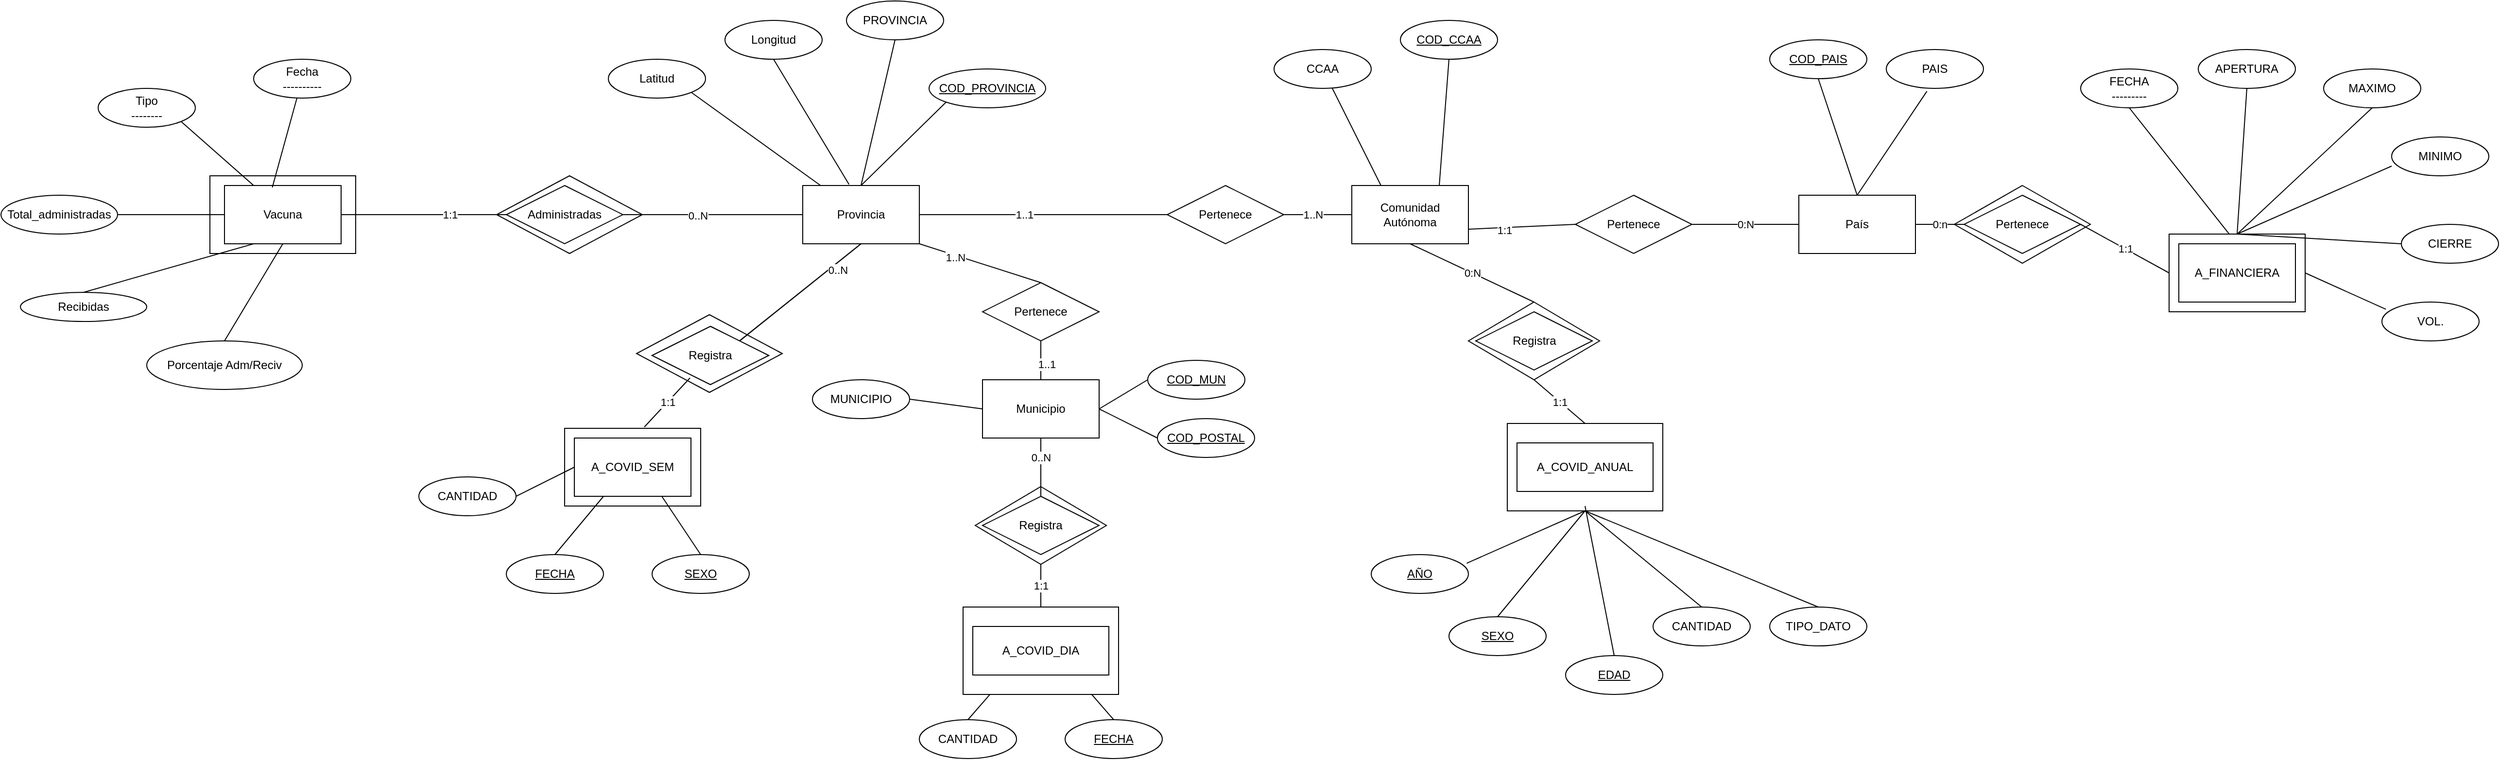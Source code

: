 <mxfile version="20.0.1" type="device"><diagram id="R2lEEEUBdFMjLlhIrx00" name="Page-1"><mxGraphModel dx="31087" dy="567" grid="1" gridSize="10" guides="1" tooltips="1" connect="1" arrows="1" fold="1" page="1" pageScale="1" pageWidth="30000" pageHeight="30000" math="0" shadow="0" extFonts="Permanent Marker^https://fonts.googleapis.com/css?family=Permanent+Marker"><root><mxCell id="0"/><mxCell id="1" parent="0"/><mxCell id="WC3nb_fLQRRQX0mhQ0Qm-45" value="" style="rhombus;whiteSpace=wrap;html=1;" vertex="1" parent="1"><mxGeometry x="-6" y="523" width="150" height="80" as="geometry"/></mxCell><mxCell id="WC3nb_fLQRRQX0mhQ0Qm-42" value="" style="rhombus;whiteSpace=wrap;html=1;" vertex="1" parent="1"><mxGeometry x="342.5" y="700" width="135" height="80" as="geometry"/></mxCell><mxCell id="WC3nb_fLQRRQX0mhQ0Qm-32" value="" style="rounded=0;whiteSpace=wrap;html=1;" vertex="1" parent="1"><mxGeometry x="-80" y="640" width="140" height="80" as="geometry"/></mxCell><mxCell id="WC3nb_fLQRRQX0mhQ0Qm-19" value="" style="rhombus;whiteSpace=wrap;html=1;" vertex="1" parent="1"><mxGeometry x="1350" y="390" width="140" height="80" as="geometry"/></mxCell><mxCell id="WC3nb_fLQRRQX0mhQ0Qm-12" value="" style="rhombus;whiteSpace=wrap;html=1;" vertex="1" parent="1"><mxGeometry x="-150" y="380" width="150" height="80" as="geometry"/></mxCell><mxCell id="WC3nb_fLQRRQX0mhQ0Qm-1" value="" style="rounded=0;whiteSpace=wrap;html=1;" vertex="1" parent="1"><mxGeometry x="-445" y="380" width="150" height="80" as="geometry"/></mxCell><mxCell id="w57yHe_7JFrNomqTNShA-3" style="rounded=0;orthogonalLoop=1;jettySize=auto;html=1;exitX=0.5;exitY=1;exitDx=0;exitDy=0;entryX=1;entryY=0;entryDx=0;entryDy=0;endArrow=none;endFill=0;" parent="1" source="OdBqMyks01wx5SP8Kabh-1" target="w57yHe_7JFrNomqTNShA-2" edge="1"><mxGeometry relative="1" as="geometry"/></mxCell><mxCell id="w57yHe_7JFrNomqTNShA-5" value="0..N" style="edgeLabel;html=1;align=center;verticalAlign=middle;resizable=0;points=[];" parent="w57yHe_7JFrNomqTNShA-3" vertex="1" connectable="0"><mxGeometry x="-0.6" y="-2" relative="1" as="geometry"><mxPoint x="2" y="8" as="offset"/></mxGeometry></mxCell><mxCell id="OdBqMyks01wx5SP8Kabh-1" value="Provincia" style="rounded=0;whiteSpace=wrap;html=1;" parent="1" vertex="1"><mxGeometry x="165" y="390" width="120" height="60" as="geometry"/></mxCell><mxCell id="OdBqMyks01wx5SP8Kabh-2" value="Pertenece" style="rhombus;whiteSpace=wrap;html=1;" parent="1" vertex="1"><mxGeometry x="540" y="390" width="120" height="60" as="geometry"/></mxCell><mxCell id="OdBqMyks01wx5SP8Kabh-3" value="Comunidad Autónoma" style="rounded=0;whiteSpace=wrap;html=1;" parent="1" vertex="1"><mxGeometry x="730" y="390" width="120" height="60" as="geometry"/></mxCell><mxCell id="OdBqMyks01wx5SP8Kabh-4" value="PROVINCIA" style="ellipse;whiteSpace=wrap;html=1;" parent="1" vertex="1"><mxGeometry x="210" y="200" width="100" height="40" as="geometry"/></mxCell><mxCell id="OdBqMyks01wx5SP8Kabh-5" value="&lt;u&gt;COD_PROVINCIA&lt;/u&gt;" style="ellipse;whiteSpace=wrap;html=1;" parent="1" vertex="1"><mxGeometry x="295" y="270" width="120" height="40" as="geometry"/></mxCell><mxCell id="OdBqMyks01wx5SP8Kabh-6" value="" style="endArrow=none;html=1;rounded=0;entryX=0;entryY=1;entryDx=0;entryDy=0;exitX=0.5;exitY=0;exitDx=0;exitDy=0;" parent="1" source="OdBqMyks01wx5SP8Kabh-1" target="OdBqMyks01wx5SP8Kabh-5" edge="1"><mxGeometry width="50" height="50" relative="1" as="geometry"><mxPoint x="405" y="530" as="sourcePoint"/><mxPoint x="455" y="480" as="targetPoint"/></mxGeometry></mxCell><mxCell id="OdBqMyks01wx5SP8Kabh-8" value="" style="endArrow=none;html=1;rounded=0;entryX=0.5;entryY=1;entryDx=0;entryDy=0;exitX=0.5;exitY=0;exitDx=0;exitDy=0;" parent="1" source="OdBqMyks01wx5SP8Kabh-1" target="OdBqMyks01wx5SP8Kabh-4" edge="1"><mxGeometry width="50" height="50" relative="1" as="geometry"><mxPoint x="405" y="530" as="sourcePoint"/><mxPoint x="455" y="480" as="targetPoint"/></mxGeometry></mxCell><mxCell id="OdBqMyks01wx5SP8Kabh-9" value="CCAA" style="ellipse;whiteSpace=wrap;html=1;" parent="1" vertex="1"><mxGeometry x="650" y="250" width="100" height="40" as="geometry"/></mxCell><mxCell id="OdBqMyks01wx5SP8Kabh-10" value="&lt;u&gt;COD_CCAA&lt;/u&gt;" style="ellipse;whiteSpace=wrap;html=1;" parent="1" vertex="1"><mxGeometry x="780" y="220" width="100" height="40" as="geometry"/></mxCell><mxCell id="OdBqMyks01wx5SP8Kabh-11" value="" style="endArrow=none;html=1;rounded=0;exitX=0.25;exitY=0;exitDx=0;exitDy=0;" parent="1" source="OdBqMyks01wx5SP8Kabh-3" target="OdBqMyks01wx5SP8Kabh-9" edge="1"><mxGeometry width="50" height="50" relative="1" as="geometry"><mxPoint x="670" y="380" as="sourcePoint"/><mxPoint x="720" y="330" as="targetPoint"/></mxGeometry></mxCell><mxCell id="OdBqMyks01wx5SP8Kabh-12" value="" style="endArrow=none;html=1;rounded=0;entryX=0.5;entryY=1;entryDx=0;entryDy=0;exitX=0.75;exitY=0;exitDx=0;exitDy=0;" parent="1" source="OdBqMyks01wx5SP8Kabh-3" target="OdBqMyks01wx5SP8Kabh-10" edge="1"><mxGeometry width="50" height="50" relative="1" as="geometry"><mxPoint x="870" y="400" as="sourcePoint"/><mxPoint x="920" y="350" as="targetPoint"/></mxGeometry></mxCell><mxCell id="OdBqMyks01wx5SP8Kabh-20" value="" style="endArrow=none;html=1;rounded=0;strokeColor=default;exitX=1;exitY=0.5;exitDx=0;exitDy=0;entryX=0;entryY=0.5;entryDx=0;entryDy=0;" parent="1" source="OdBqMyks01wx5SP8Kabh-1" target="OdBqMyks01wx5SP8Kabh-2" edge="1"><mxGeometry width="50" height="50" relative="1" as="geometry"><mxPoint x="275" y="450" as="sourcePoint"/><mxPoint x="345.0" y="420.0" as="targetPoint"/></mxGeometry></mxCell><mxCell id="OdBqMyks01wx5SP8Kabh-22" value="1..1" style="edgeLabel;html=1;align=center;verticalAlign=middle;resizable=0;points=[];" parent="OdBqMyks01wx5SP8Kabh-20" vertex="1" connectable="0"><mxGeometry x="-0.2" relative="1" as="geometry"><mxPoint x="6" as="offset"/></mxGeometry></mxCell><mxCell id="OdBqMyks01wx5SP8Kabh-21" value="" style="endArrow=none;html=1;rounded=0;strokeColor=default;exitX=1;exitY=0.5;exitDx=0;exitDy=0;entryX=0;entryY=0.5;entryDx=0;entryDy=0;" parent="1" source="OdBqMyks01wx5SP8Kabh-2" target="OdBqMyks01wx5SP8Kabh-3" edge="1"><mxGeometry width="50" height="50" relative="1" as="geometry"><mxPoint x="670" y="419.5" as="sourcePoint"/><mxPoint x="770" y="419.5" as="targetPoint"/></mxGeometry></mxCell><mxCell id="OdBqMyks01wx5SP8Kabh-23" value="1..N" style="edgeLabel;html=1;align=center;verticalAlign=middle;resizable=0;points=[];" parent="OdBqMyks01wx5SP8Kabh-21" vertex="1" connectable="0"><mxGeometry x="0.214" y="-1" relative="1" as="geometry"><mxPoint x="-13" y="-1" as="offset"/></mxGeometry></mxCell><mxCell id="OdBqMyks01wx5SP8Kabh-24" value="Vacuna" style="rounded=0;whiteSpace=wrap;html=1;" parent="1" vertex="1"><mxGeometry x="-430" y="390" width="120" height="60" as="geometry"/></mxCell><mxCell id="OdBqMyks01wx5SP8Kabh-25" value="Tipo&lt;br&gt;--------" style="ellipse;whiteSpace=wrap;html=1;" parent="1" vertex="1"><mxGeometry x="-560" y="290" width="100" height="40" as="geometry"/></mxCell><mxCell id="OdBqMyks01wx5SP8Kabh-26" value="" style="endArrow=none;html=1;rounded=0;strokeColor=default;entryX=0.25;entryY=0;entryDx=0;entryDy=0;exitX=1;exitY=1;exitDx=0;exitDy=0;" parent="1" source="OdBqMyks01wx5SP8Kabh-25" target="OdBqMyks01wx5SP8Kabh-24" edge="1"><mxGeometry width="50" height="50" relative="1" as="geometry"><mxPoint x="-710" y="490" as="sourcePoint"/><mxPoint x="-660" y="440" as="targetPoint"/></mxGeometry></mxCell><mxCell id="OdBqMyks01wx5SP8Kabh-27" value="Total_administradas" style="ellipse;whiteSpace=wrap;html=1;" parent="1" vertex="1"><mxGeometry x="-660" y="400" width="120" height="40" as="geometry"/></mxCell><mxCell id="OdBqMyks01wx5SP8Kabh-28" value="" style="endArrow=none;html=1;rounded=0;strokeColor=default;entryX=0;entryY=0.5;entryDx=0;entryDy=0;exitX=1;exitY=0.5;exitDx=0;exitDy=0;" parent="1" source="OdBqMyks01wx5SP8Kabh-27" target="OdBqMyks01wx5SP8Kabh-24" edge="1"><mxGeometry width="50" height="50" relative="1" as="geometry"><mxPoint x="-560" y="510" as="sourcePoint"/><mxPoint x="-460" y="460" as="targetPoint"/></mxGeometry></mxCell><mxCell id="OdBqMyks01wx5SP8Kabh-29" value="Recibidas" style="ellipse;whiteSpace=wrap;html=1;" parent="1" vertex="1"><mxGeometry x="-640" y="500" width="130" height="30" as="geometry"/></mxCell><mxCell id="OdBqMyks01wx5SP8Kabh-30" value="" style="endArrow=none;html=1;rounded=0;strokeColor=default;entryX=0.25;entryY=1;entryDx=0;entryDy=0;exitX=0.5;exitY=0;exitDx=0;exitDy=0;" parent="1" source="OdBqMyks01wx5SP8Kabh-29" target="OdBqMyks01wx5SP8Kabh-24" edge="1"><mxGeometry width="50" height="50" relative="1" as="geometry"><mxPoint x="-650" y="540" as="sourcePoint"/><mxPoint x="-570" y="450" as="targetPoint"/></mxGeometry></mxCell><mxCell id="OdBqMyks01wx5SP8Kabh-31" value="Porcentaje Adm/Reciv" style="ellipse;whiteSpace=wrap;html=1;" parent="1" vertex="1"><mxGeometry x="-510" y="550" width="160" height="50" as="geometry"/></mxCell><mxCell id="OdBqMyks01wx5SP8Kabh-32" value="" style="endArrow=none;html=1;rounded=0;strokeColor=default;exitX=0.5;exitY=0;exitDx=0;exitDy=0;entryX=0.5;entryY=1;entryDx=0;entryDy=0;" parent="1" source="OdBqMyks01wx5SP8Kabh-31" target="OdBqMyks01wx5SP8Kabh-24" edge="1"><mxGeometry width="50" height="50" relative="1" as="geometry"><mxPoint x="-420" y="570" as="sourcePoint"/><mxPoint x="-440" y="450" as="targetPoint"/></mxGeometry></mxCell><mxCell id="OdBqMyks01wx5SP8Kabh-33" value="Administradas" style="rhombus;whiteSpace=wrap;html=1;" parent="1" vertex="1"><mxGeometry x="-140" y="390" width="120" height="60" as="geometry"/></mxCell><mxCell id="OdBqMyks01wx5SP8Kabh-34" value="" style="endArrow=none;html=1;rounded=0;entryX=0;entryY=0.5;entryDx=0;entryDy=0;exitX=1;exitY=0.5;exitDx=0;exitDy=0;" parent="1" source="OdBqMyks01wx5SP8Kabh-33" target="OdBqMyks01wx5SP8Kabh-1" edge="1"><mxGeometry width="50" height="50" relative="1" as="geometry"><mxPoint x="244.64" y="550.86" as="sourcePoint"/><mxPoint x="210" y="420" as="targetPoint"/></mxGeometry></mxCell><mxCell id="OdBqMyks01wx5SP8Kabh-36" value="0..N" style="edgeLabel;html=1;align=center;verticalAlign=middle;resizable=0;points=[];" parent="OdBqMyks01wx5SP8Kabh-34" vertex="1" connectable="0"><mxGeometry x="0.25" y="-1" relative="1" as="geometry"><mxPoint x="-39" as="offset"/></mxGeometry></mxCell><mxCell id="OdBqMyks01wx5SP8Kabh-35" value="" style="endArrow=none;html=1;rounded=0;entryX=0;entryY=0.5;entryDx=0;entryDy=0;exitX=1;exitY=0.5;exitDx=0;exitDy=0;" parent="1" source="OdBqMyks01wx5SP8Kabh-24" target="OdBqMyks01wx5SP8Kabh-33" edge="1"><mxGeometry width="50" height="50" relative="1" as="geometry"><mxPoint x="-320" y="520" as="sourcePoint"/><mxPoint x="-240" y="450" as="targetPoint"/></mxGeometry></mxCell><mxCell id="OdBqMyks01wx5SP8Kabh-37" value="1:1" style="edgeLabel;html=1;align=center;verticalAlign=middle;resizable=0;points=[];" parent="OdBqMyks01wx5SP8Kabh-35" vertex="1" connectable="0"><mxGeometry x="-0.4" y="-2" relative="1" as="geometry"><mxPoint x="61" y="-2" as="offset"/></mxGeometry></mxCell><mxCell id="OdBqMyks01wx5SP8Kabh-38" value="A_COVID_SEM" style="rounded=0;whiteSpace=wrap;html=1;" parent="1" vertex="1"><mxGeometry x="-70" y="650" width="120" height="60" as="geometry"/></mxCell><mxCell id="OdBqMyks01wx5SP8Kabh-42" value="Municipio" style="rounded=0;whiteSpace=wrap;html=1;" parent="1" vertex="1"><mxGeometry x="350" y="590" width="120" height="60" as="geometry"/></mxCell><mxCell id="gEgQZ8Mi7P1Ni1HAnaji-2" value="&lt;u&gt;SEXO&lt;/u&gt;" style="ellipse;whiteSpace=wrap;html=1;" parent="1" vertex="1"><mxGeometry x="10" y="770" width="100" height="40" as="geometry"/></mxCell><mxCell id="gEgQZ8Mi7P1Ni1HAnaji-5" value="" style="endArrow=none;html=1;rounded=0;entryX=0.5;entryY=0;entryDx=0;entryDy=0;exitX=0.75;exitY=1;exitDx=0;exitDy=0;" parent="1" source="OdBqMyks01wx5SP8Kabh-38" target="gEgQZ8Mi7P1Ni1HAnaji-2" edge="1"><mxGeometry width="50" height="50" relative="1" as="geometry"><mxPoint x="-75.0" y="725.0" as="sourcePoint"/><mxPoint x="5.0" y="625" as="targetPoint"/></mxGeometry></mxCell><mxCell id="gEgQZ8Mi7P1Ni1HAnaji-6" value="&lt;u&gt;FECHA&lt;/u&gt;" style="ellipse;whiteSpace=wrap;html=1;" parent="1" vertex="1"><mxGeometry x="-140" y="770" width="100" height="40" as="geometry"/></mxCell><mxCell id="gEgQZ8Mi7P1Ni1HAnaji-7" value="" style="endArrow=none;html=1;rounded=0;entryX=0.5;entryY=0;entryDx=0;entryDy=0;exitX=0.25;exitY=1;exitDx=0;exitDy=0;" parent="1" source="OdBqMyks01wx5SP8Kabh-38" target="gEgQZ8Mi7P1Ni1HAnaji-6" edge="1"><mxGeometry width="50" height="50" relative="1" as="geometry"><mxPoint x="-5.0" y="825.0" as="sourcePoint"/><mxPoint x="99.854" y="875.774" as="targetPoint"/></mxGeometry></mxCell><mxCell id="gEgQZ8Mi7P1Ni1HAnaji-8" value="Latitud" style="ellipse;whiteSpace=wrap;html=1;" parent="1" vertex="1"><mxGeometry x="-35" y="260" width="100" height="40" as="geometry"/></mxCell><mxCell id="gEgQZ8Mi7P1Ni1HAnaji-10" value="Longitud" style="ellipse;whiteSpace=wrap;html=1;" parent="1" vertex="1"><mxGeometry x="85" y="220" width="100" height="40" as="geometry"/></mxCell><mxCell id="gEgQZ8Mi7P1Ni1HAnaji-11" value="" style="endArrow=none;html=1;rounded=0;entryX=0.5;entryY=1;entryDx=0;entryDy=0;exitX=0.397;exitY=-0.018;exitDx=0;exitDy=0;exitPerimeter=0;" parent="1" source="OdBqMyks01wx5SP8Kabh-1" target="gEgQZ8Mi7P1Ni1HAnaji-10" edge="1"><mxGeometry width="50" height="50" relative="1" as="geometry"><mxPoint x="235.0" y="400.0" as="sourcePoint"/><mxPoint x="359.854" y="344.226" as="targetPoint"/></mxGeometry></mxCell><mxCell id="gEgQZ8Mi7P1Ni1HAnaji-12" value="" style="endArrow=none;html=1;rounded=0;entryX=1;entryY=1;entryDx=0;entryDy=0;" parent="1" source="OdBqMyks01wx5SP8Kabh-1" target="gEgQZ8Mi7P1Ni1HAnaji-8" edge="1"><mxGeometry width="50" height="50" relative="1" as="geometry"><mxPoint x="245.0" y="410.0" as="sourcePoint"/><mxPoint x="369.854" y="354.226" as="targetPoint"/></mxGeometry></mxCell><mxCell id="w57yHe_7JFrNomqTNShA-2" value="Registra" style="rhombus;whiteSpace=wrap;html=1;" parent="1" vertex="1"><mxGeometry x="10" y="535" width="120" height="60" as="geometry"/></mxCell><mxCell id="w57yHe_7JFrNomqTNShA-12" value="PAIS" style="ellipse;whiteSpace=wrap;html=1;" parent="1" vertex="1"><mxGeometry x="1280" y="250" width="100" height="40" as="geometry"/></mxCell><mxCell id="w57yHe_7JFrNomqTNShA-19" value="" style="endArrow=none;html=1;rounded=0;entryX=0.5;entryY=0;entryDx=0;entryDy=0;exitX=0.418;exitY=1.074;exitDx=0;exitDy=0;exitPerimeter=0;" parent="1" source="w57yHe_7JFrNomqTNShA-12" target="WC3nb_fLQRRQX0mhQ0Qm-4" edge="1"><mxGeometry width="50" height="50" relative="1" as="geometry"><mxPoint x="1320" y="345" as="sourcePoint"/><mxPoint x="1470" y="370" as="targetPoint"/></mxGeometry></mxCell><mxCell id="w57yHe_7JFrNomqTNShA-23" value="&lt;u&gt;COD_PAIS&lt;/u&gt;" style="ellipse;whiteSpace=wrap;html=1;" parent="1" vertex="1"><mxGeometry x="1160" y="240" width="100" height="40" as="geometry"/></mxCell><mxCell id="w57yHe_7JFrNomqTNShA-24" value="" style="endArrow=none;html=1;rounded=0;entryX=0.5;entryY=0;entryDx=0;entryDy=0;exitX=0.5;exitY=1;exitDx=0;exitDy=0;" parent="1" source="w57yHe_7JFrNomqTNShA-23" target="WC3nb_fLQRRQX0mhQ0Qm-4" edge="1"><mxGeometry width="50" height="50" relative="1" as="geometry"><mxPoint x="1050" y="280" as="sourcePoint"/><mxPoint x="1420" y="195" as="targetPoint"/></mxGeometry></mxCell><mxCell id="w57yHe_7JFrNomqTNShA-28" value="" style="endArrow=none;html=1;rounded=0;exitX=0.448;exitY=0.014;exitDx=0;exitDy=0;entryX=0.5;entryY=1;entryDx=0;entryDy=0;exitPerimeter=0;" parent="1" source="WC3nb_fLQRRQX0mhQ0Qm-11" target="WC3nb_fLQRRQX0mhQ0Qm-20" edge="1"><mxGeometry width="50" height="50" relative="1" as="geometry"><mxPoint x="1650" y="330" as="sourcePoint"/><mxPoint x="1540" y="310" as="targetPoint"/></mxGeometry></mxCell><mxCell id="w57yHe_7JFrNomqTNShA-32" value="Pertenece" style="rhombus;whiteSpace=wrap;html=1;" parent="1" vertex="1"><mxGeometry x="350" y="490" width="120" height="60" as="geometry"/></mxCell><mxCell id="w57yHe_7JFrNomqTNShA-34" value="" style="endArrow=none;html=1;rounded=0;strokeColor=default;exitX=0.5;exitY=0;exitDx=0;exitDy=0;entryX=0.5;entryY=1;entryDx=0;entryDy=0;" parent="1" source="OdBqMyks01wx5SP8Kabh-42" target="w57yHe_7JFrNomqTNShA-32" edge="1"><mxGeometry width="50" height="50" relative="1" as="geometry"><mxPoint x="232.5" y="520" as="sourcePoint"/><mxPoint x="292.5" y="520.0" as="targetPoint"/></mxGeometry></mxCell><mxCell id="w57yHe_7JFrNomqTNShA-35" value="1..1" style="edgeLabel;html=1;align=center;verticalAlign=middle;resizable=0;points=[];" parent="w57yHe_7JFrNomqTNShA-34" vertex="1" connectable="0"><mxGeometry x="-0.2" relative="1" as="geometry"><mxPoint x="6" as="offset"/></mxGeometry></mxCell><mxCell id="w57yHe_7JFrNomqTNShA-36" value="" style="endArrow=none;html=1;rounded=0;strokeColor=default;exitX=0.5;exitY=0;exitDx=0;exitDy=0;entryX=1;entryY=1;entryDx=0;entryDy=0;" parent="1" source="w57yHe_7JFrNomqTNShA-32" target="OdBqMyks01wx5SP8Kabh-1" edge="1"><mxGeometry width="50" height="50" relative="1" as="geometry"><mxPoint x="617.5" y="519.5" as="sourcePoint"/><mxPoint x="677.5" y="520" as="targetPoint"/></mxGeometry></mxCell><mxCell id="w57yHe_7JFrNomqTNShA-37" value="1..N" style="edgeLabel;html=1;align=center;verticalAlign=middle;resizable=0;points=[];" parent="w57yHe_7JFrNomqTNShA-36" vertex="1" connectable="0"><mxGeometry x="0.214" y="-1" relative="1" as="geometry"><mxPoint x="-13" y="-1" as="offset"/></mxGeometry></mxCell><mxCell id="w57yHe_7JFrNomqTNShA-39" value="&lt;u&gt;FECHA&lt;/u&gt;" style="ellipse;whiteSpace=wrap;html=1;" parent="1" vertex="1"><mxGeometry x="435" y="940" width="100" height="40" as="geometry"/></mxCell><mxCell id="w57yHe_7JFrNomqTNShA-40" value="" style="endArrow=none;html=1;rounded=0;entryX=0.5;entryY=0;entryDx=0;entryDy=0;exitX=0.75;exitY=1;exitDx=0;exitDy=0;" parent="1" source="w57yHe_7JFrNomqTNShA-38" target="w57yHe_7JFrNomqTNShA-39" edge="1"><mxGeometry width="50" height="50" relative="1" as="geometry"><mxPoint x="445" y="880" as="sourcePoint"/><mxPoint x="430.0" y="795" as="targetPoint"/></mxGeometry></mxCell><mxCell id="w57yHe_7JFrNomqTNShA-41" value="CANTIDAD" style="ellipse;whiteSpace=wrap;html=1;" parent="1" vertex="1"><mxGeometry x="285" y="940" width="100" height="40" as="geometry"/></mxCell><mxCell id="w57yHe_7JFrNomqTNShA-42" value="" style="endArrow=none;html=1;rounded=0;entryX=0.5;entryY=0;entryDx=0;entryDy=0;exitX=0.25;exitY=1;exitDx=0;exitDy=0;" parent="1" source="w57yHe_7JFrNomqTNShA-38" target="w57yHe_7JFrNomqTNShA-41" edge="1"><mxGeometry width="50" height="50" relative="1" as="geometry"><mxPoint x="385" y="880" as="sourcePoint"/><mxPoint x="524.854" y="1045.774" as="targetPoint"/></mxGeometry></mxCell><mxCell id="w57yHe_7JFrNomqTNShA-45" style="rounded=0;orthogonalLoop=1;jettySize=auto;html=1;exitX=0.5;exitY=1;exitDx=0;exitDy=0;entryX=1;entryY=0;entryDx=0;entryDy=0;endArrow=none;endFill=0;" parent="1" target="w57yHe_7JFrNomqTNShA-47" edge="1"><mxGeometry relative="1" as="geometry"><mxPoint x="225" y="450" as="sourcePoint"/></mxGeometry></mxCell><mxCell id="w57yHe_7JFrNomqTNShA-46" value="0..N" style="edgeLabel;html=1;align=center;verticalAlign=middle;resizable=0;points=[];" parent="w57yHe_7JFrNomqTNShA-45" vertex="1" connectable="0"><mxGeometry x="-0.6" y="-2" relative="1" as="geometry"><mxPoint x="2" y="8" as="offset"/></mxGeometry></mxCell><mxCell id="w57yHe_7JFrNomqTNShA-47" value="Registra" style="rhombus;whiteSpace=wrap;html=1;" parent="1" vertex="1"><mxGeometry x="10" y="535" width="120" height="60" as="geometry"/></mxCell><mxCell id="w57yHe_7JFrNomqTNShA-53" style="rounded=0;orthogonalLoop=1;jettySize=auto;html=1;exitX=0.5;exitY=1;exitDx=0;exitDy=0;entryX=0.5;entryY=0;entryDx=0;entryDy=0;endArrow=none;endFill=0;" parent="1" source="OdBqMyks01wx5SP8Kabh-42" target="w57yHe_7JFrNomqTNShA-55" edge="1"><mxGeometry relative="1" as="geometry"><mxPoint x="855" y="680" as="sourcePoint"/></mxGeometry></mxCell><mxCell id="w57yHe_7JFrNomqTNShA-54" value="0..N" style="edgeLabel;html=1;align=center;verticalAlign=middle;resizable=0;points=[];" parent="w57yHe_7JFrNomqTNShA-53" vertex="1" connectable="0"><mxGeometry x="-0.6" y="-2" relative="1" as="geometry"><mxPoint x="2" y="8" as="offset"/></mxGeometry></mxCell><mxCell id="w57yHe_7JFrNomqTNShA-55" value="Registra" style="rhombus;whiteSpace=wrap;html=1;" parent="1" vertex="1"><mxGeometry x="350" y="710" width="120" height="60" as="geometry"/></mxCell><mxCell id="w57yHe_7JFrNomqTNShA-60" value="" style="endArrow=none;html=1;rounded=0;entryX=0.5;entryY=0;entryDx=0;entryDy=0;exitX=0;exitY=0.75;exitDx=0;exitDy=0;exitPerimeter=0;entryPerimeter=0;" parent="1" source="WC3nb_fLQRRQX0mhQ0Qm-23" target="WC3nb_fLQRRQX0mhQ0Qm-11" edge="1"><mxGeometry width="50" height="50" relative="1" as="geometry"><mxPoint x="1800" y="360" as="sourcePoint"/><mxPoint x="1720" y="410" as="targetPoint"/></mxGeometry></mxCell><mxCell id="w57yHe_7JFrNomqTNShA-61" value="" style="endArrow=none;html=1;rounded=0;entryX=0.5;entryY=0;entryDx=0;entryDy=0;exitX=0.5;exitY=1;exitDx=0;exitDy=0;" parent="1" source="WC3nb_fLQRRQX0mhQ0Qm-22" target="WC3nb_fLQRRQX0mhQ0Qm-11" edge="1"><mxGeometry width="50" height="50" relative="1" as="geometry"><mxPoint x="1690" y="330" as="sourcePoint"/><mxPoint x="1690" y="390" as="targetPoint"/></mxGeometry></mxCell><mxCell id="w57yHe_7JFrNomqTNShA-63" value="" style="endArrow=none;html=1;rounded=0;entryX=0.5;entryY=1;entryDx=0;entryDy=0;exitX=0.5;exitY=0;exitDx=0;exitDy=0;" parent="1" source="WC3nb_fLQRRQX0mhQ0Qm-11" target="WC3nb_fLQRRQX0mhQ0Qm-21" edge="1"><mxGeometry width="50" height="50" relative="1" as="geometry"><mxPoint x="1730" y="590" as="sourcePoint"/><mxPoint x="1620" y="515" as="targetPoint"/></mxGeometry></mxCell><mxCell id="w57yHe_7JFrNomqTNShA-72" value="" style="endArrow=none;html=1;rounded=0;exitX=1;exitY=0.75;exitDx=0;exitDy=0;entryX=0;entryY=0.5;entryDx=0;entryDy=0;" parent="1" source="OdBqMyks01wx5SP8Kabh-3" target="WC3nb_fLQRRQX0mhQ0Qm-7" edge="1"><mxGeometry width="50" height="50" relative="1" as="geometry"><mxPoint x="780" y="710" as="sourcePoint"/><mxPoint x="970" y="440" as="targetPoint"/></mxGeometry></mxCell><mxCell id="w57yHe_7JFrNomqTNShA-75" value="1:1" style="edgeLabel;html=1;align=center;verticalAlign=middle;resizable=0;points=[];" parent="w57yHe_7JFrNomqTNShA-72" vertex="1" connectable="0"><mxGeometry x="-0.339" y="-2" relative="1" as="geometry"><mxPoint as="offset"/></mxGeometry></mxCell><mxCell id="w57yHe_7JFrNomqTNShA-73" value="0:N" style="endArrow=none;html=1;rounded=0;entryX=1;entryY=0.5;entryDx=0;entryDy=0;exitX=0;exitY=0.5;exitDx=0;exitDy=0;" parent="1" source="WC3nb_fLQRRQX0mhQ0Qm-4" target="WC3nb_fLQRRQX0mhQ0Qm-7" edge="1"><mxGeometry width="50" height="50" relative="1" as="geometry"><mxPoint x="1170" y="485" as="sourcePoint"/><mxPoint x="1040" y="430" as="targetPoint"/></mxGeometry></mxCell><mxCell id="w57yHe_7JFrNomqTNShA-79" value="Fecha&lt;br&gt;----------" style="ellipse;whiteSpace=wrap;html=1;" parent="1" vertex="1"><mxGeometry x="-400" y="260" width="100" height="40" as="geometry"/></mxCell><mxCell id="w57yHe_7JFrNomqTNShA-80" value="" style="endArrow=none;html=1;rounded=0;exitX=0.41;exitY=0.033;exitDx=0;exitDy=0;exitPerimeter=0;" parent="1" source="OdBqMyks01wx5SP8Kabh-24" target="w57yHe_7JFrNomqTNShA-79" edge="1"><mxGeometry width="50" height="50" relative="1" as="geometry"><mxPoint x="-80" y="245" as="sourcePoint"/><mxPoint x="232.574" y="-5.858" as="targetPoint"/></mxGeometry></mxCell><mxCell id="WC3nb_fLQRRQX0mhQ0Qm-4" value="País" style="rounded=0;whiteSpace=wrap;html=1;" vertex="1" parent="1"><mxGeometry x="1190" y="400" width="120" height="60" as="geometry"/></mxCell><mxCell id="WC3nb_fLQRRQX0mhQ0Qm-7" value="Pertenece" style="rhombus;whiteSpace=wrap;html=1;" vertex="1" parent="1"><mxGeometry x="960" y="400" width="120" height="60" as="geometry"/></mxCell><mxCell id="WC3nb_fLQRRQX0mhQ0Qm-15" value="Pertenece" style="rhombus;whiteSpace=wrap;html=1;" vertex="1" parent="1"><mxGeometry x="1360" y="400" width="120" height="60" as="geometry"/></mxCell><mxCell id="WC3nb_fLQRRQX0mhQ0Qm-17" value="1:1" style="endArrow=none;html=1;rounded=0;entryX=0;entryY=0.5;entryDx=0;entryDy=0;exitX=1;exitY=0.5;exitDx=0;exitDy=0;" edge="1" parent="1" source="WC3nb_fLQRRQX0mhQ0Qm-15" target="WC3nb_fLQRRQX0mhQ0Qm-11"><mxGeometry width="50" height="50" relative="1" as="geometry"><mxPoint x="1270" y="330" as="sourcePoint"/><mxPoint x="1320" y="280" as="targetPoint"/></mxGeometry></mxCell><mxCell id="WC3nb_fLQRRQX0mhQ0Qm-18" value="0:n" style="endArrow=none;html=1;rounded=0;entryX=0;entryY=0.5;entryDx=0;entryDy=0;exitX=1;exitY=0.5;exitDx=0;exitDy=0;" edge="1" parent="1" source="WC3nb_fLQRRQX0mhQ0Qm-4" target="WC3nb_fLQRRQX0mhQ0Qm-15"><mxGeometry width="50" height="50" relative="1" as="geometry"><mxPoint x="1270" y="330" as="sourcePoint"/><mxPoint x="1320" y="280" as="targetPoint"/></mxGeometry></mxCell><mxCell id="WC3nb_fLQRRQX0mhQ0Qm-20" value="FECHA&lt;br&gt;---------" style="ellipse;whiteSpace=wrap;html=1;" vertex="1" parent="1"><mxGeometry x="1480" y="270" width="100" height="40" as="geometry"/></mxCell><mxCell id="WC3nb_fLQRRQX0mhQ0Qm-21" value="APERTURA" style="ellipse;whiteSpace=wrap;html=1;" vertex="1" parent="1"><mxGeometry x="1601" y="250" width="100" height="40" as="geometry"/></mxCell><mxCell id="WC3nb_fLQRRQX0mhQ0Qm-22" value="MAXIMO" style="ellipse;whiteSpace=wrap;html=1;" vertex="1" parent="1"><mxGeometry x="1730" y="270" width="100" height="40" as="geometry"/></mxCell><mxCell id="WC3nb_fLQRRQX0mhQ0Qm-23" value="MINIMO" style="ellipse;whiteSpace=wrap;html=1;" vertex="1" parent="1"><mxGeometry x="1800" y="340" width="100" height="40" as="geometry"/></mxCell><mxCell id="WC3nb_fLQRRQX0mhQ0Qm-24" value="CIERRE" style="ellipse;whiteSpace=wrap;html=1;" vertex="1" parent="1"><mxGeometry x="1810" y="430" width="100" height="40" as="geometry"/></mxCell><mxCell id="WC3nb_fLQRRQX0mhQ0Qm-25" value="VOL." style="ellipse;whiteSpace=wrap;html=1;" vertex="1" parent="1"><mxGeometry x="1790" y="510" width="100" height="40" as="geometry"/></mxCell><mxCell id="WC3nb_fLQRRQX0mhQ0Qm-26" value="" style="group" vertex="1" connectable="0" parent="1"><mxGeometry x="1571" y="440" width="140" height="80" as="geometry"/></mxCell><mxCell id="WC3nb_fLQRRQX0mhQ0Qm-11" value="" style="rounded=0;whiteSpace=wrap;html=1;" vertex="1" parent="WC3nb_fLQRRQX0mhQ0Qm-26"><mxGeometry width="140" height="80" as="geometry"/></mxCell><mxCell id="WC3nb_fLQRRQX0mhQ0Qm-10" value="A_FINANCIERA" style="rounded=0;whiteSpace=wrap;html=1;" vertex="1" parent="WC3nb_fLQRRQX0mhQ0Qm-26"><mxGeometry x="10" y="10" width="120" height="60" as="geometry"/></mxCell><mxCell id="WC3nb_fLQRRQX0mhQ0Qm-27" value="" style="endArrow=none;html=1;rounded=0;entryX=0;entryY=0.5;entryDx=0;entryDy=0;exitX=0.5;exitY=0;exitDx=0;exitDy=0;" edge="1" parent="1" source="WC3nb_fLQRRQX0mhQ0Qm-11" target="WC3nb_fLQRRQX0mhQ0Qm-24"><mxGeometry width="50" height="50" relative="1" as="geometry"><mxPoint x="1740" y="620" as="sourcePoint"/><mxPoint x="1790" y="570" as="targetPoint"/></mxGeometry></mxCell><mxCell id="WC3nb_fLQRRQX0mhQ0Qm-28" value="" style="endArrow=none;html=1;rounded=0;entryX=0.041;entryY=0.187;entryDx=0;entryDy=0;entryPerimeter=0;exitX=1;exitY=0.5;exitDx=0;exitDy=0;" edge="1" parent="1" source="WC3nb_fLQRRQX0mhQ0Qm-11" target="WC3nb_fLQRRQX0mhQ0Qm-25"><mxGeometry width="50" height="50" relative="1" as="geometry"><mxPoint x="1460" y="470" as="sourcePoint"/><mxPoint x="1510" y="420" as="targetPoint"/></mxGeometry></mxCell><mxCell id="WC3nb_fLQRRQX0mhQ0Qm-29" value="CANTIDAD" style="ellipse;whiteSpace=wrap;html=1;" vertex="1" parent="1"><mxGeometry x="-230" y="690" width="100" height="40" as="geometry"/></mxCell><mxCell id="WC3nb_fLQRRQX0mhQ0Qm-31" value="" style="endArrow=none;html=1;rounded=0;entryX=0;entryY=0.5;entryDx=0;entryDy=0;exitX=1;exitY=0.5;exitDx=0;exitDy=0;" edge="1" parent="1" source="WC3nb_fLQRRQX0mhQ0Qm-29" target="OdBqMyks01wx5SP8Kabh-38"><mxGeometry width="50" height="50" relative="1" as="geometry"><mxPoint x="-210" y="820" as="sourcePoint"/><mxPoint x="-160" y="770" as="targetPoint"/></mxGeometry></mxCell><mxCell id="WC3nb_fLQRRQX0mhQ0Qm-33" value="1:1" style="endArrow=none;html=1;rounded=0;entryX=0.325;entryY=0.885;entryDx=0;entryDy=0;entryPerimeter=0;exitX=0.586;exitY=-0.017;exitDx=0;exitDy=0;exitPerimeter=0;" edge="1" parent="1" source="WC3nb_fLQRRQX0mhQ0Qm-32" target="w57yHe_7JFrNomqTNShA-47"><mxGeometry width="50" height="50" relative="1" as="geometry"><mxPoint x="110" y="670" as="sourcePoint"/><mxPoint x="160" y="620" as="targetPoint"/></mxGeometry></mxCell><mxCell id="WC3nb_fLQRRQX0mhQ0Qm-34" value="&lt;u&gt;COD_MUN&lt;/u&gt;" style="ellipse;whiteSpace=wrap;html=1;" vertex="1" parent="1"><mxGeometry x="520" y="570" width="100" height="40" as="geometry"/></mxCell><mxCell id="WC3nb_fLQRRQX0mhQ0Qm-36" value="&lt;u&gt;COD_POSTAL&lt;/u&gt;" style="ellipse;whiteSpace=wrap;html=1;" vertex="1" parent="1"><mxGeometry x="530" y="630" width="100" height="40" as="geometry"/></mxCell><mxCell id="WC3nb_fLQRRQX0mhQ0Qm-37" value="MUNICIPIO" style="ellipse;whiteSpace=wrap;html=1;" vertex="1" parent="1"><mxGeometry x="175" y="590" width="100" height="40" as="geometry"/></mxCell><mxCell id="WC3nb_fLQRRQX0mhQ0Qm-38" value="" style="endArrow=none;html=1;rounded=0;entryX=0;entryY=0.5;entryDx=0;entryDy=0;exitX=1;exitY=0.5;exitDx=0;exitDy=0;" edge="1" parent="1" source="WC3nb_fLQRRQX0mhQ0Qm-37" target="OdBqMyks01wx5SP8Kabh-42"><mxGeometry width="50" height="50" relative="1" as="geometry"><mxPoint x="130" y="750" as="sourcePoint"/><mxPoint x="180" y="700" as="targetPoint"/></mxGeometry></mxCell><mxCell id="WC3nb_fLQRRQX0mhQ0Qm-39" value="" style="endArrow=none;html=1;rounded=0;entryX=0;entryY=0.5;entryDx=0;entryDy=0;exitX=1;exitY=0.5;exitDx=0;exitDy=0;" edge="1" parent="1" source="OdBqMyks01wx5SP8Kabh-42" target="WC3nb_fLQRRQX0mhQ0Qm-34"><mxGeometry width="50" height="50" relative="1" as="geometry"><mxPoint x="130" y="750" as="sourcePoint"/><mxPoint x="180" y="700" as="targetPoint"/></mxGeometry></mxCell><mxCell id="WC3nb_fLQRRQX0mhQ0Qm-40" value="" style="endArrow=none;html=1;rounded=0;entryX=0;entryY=0.5;entryDx=0;entryDy=0;exitX=1;exitY=0.5;exitDx=0;exitDy=0;" edge="1" parent="1" source="OdBqMyks01wx5SP8Kabh-42" target="WC3nb_fLQRRQX0mhQ0Qm-36"><mxGeometry width="50" height="50" relative="1" as="geometry"><mxPoint x="130" y="750" as="sourcePoint"/><mxPoint x="180" y="700" as="targetPoint"/></mxGeometry></mxCell><mxCell id="WC3nb_fLQRRQX0mhQ0Qm-43" value="" style="group" vertex="1" connectable="0" parent="1"><mxGeometry x="330" y="824" width="160" height="90" as="geometry"/></mxCell><mxCell id="WC3nb_fLQRRQX0mhQ0Qm-41" value="" style="rounded=0;whiteSpace=wrap;html=1;" vertex="1" parent="WC3nb_fLQRRQX0mhQ0Qm-43"><mxGeometry width="160" height="90" as="geometry"/></mxCell><mxCell id="w57yHe_7JFrNomqTNShA-38" value="A_COVID_DIA" style="rounded=0;whiteSpace=wrap;html=1;" parent="WC3nb_fLQRRQX0mhQ0Qm-43" vertex="1"><mxGeometry x="10" y="20" width="140" height="50" as="geometry"/></mxCell><mxCell id="WC3nb_fLQRRQX0mhQ0Qm-44" value="1:1" style="endArrow=none;html=1;rounded=0;entryX=0.5;entryY=1;entryDx=0;entryDy=0;exitX=0.5;exitY=0;exitDx=0;exitDy=0;" edge="1" parent="1" source="WC3nb_fLQRRQX0mhQ0Qm-41" target="WC3nb_fLQRRQX0mhQ0Qm-42"><mxGeometry width="50" height="50" relative="1" as="geometry"><mxPoint x="130" y="780" as="sourcePoint"/><mxPoint x="180" y="730" as="targetPoint"/></mxGeometry></mxCell><mxCell id="WC3nb_fLQRRQX0mhQ0Qm-46" value="" style="group" vertex="1" connectable="0" parent="1"><mxGeometry x="890" y="635" width="160" height="90" as="geometry"/></mxCell><mxCell id="WC3nb_fLQRRQX0mhQ0Qm-47" value="" style="rounded=0;whiteSpace=wrap;html=1;" vertex="1" parent="WC3nb_fLQRRQX0mhQ0Qm-46"><mxGeometry width="160" height="90" as="geometry"/></mxCell><mxCell id="WC3nb_fLQRRQX0mhQ0Qm-48" value="A_COVID_ANUAL" style="rounded=0;whiteSpace=wrap;html=1;" vertex="1" parent="WC3nb_fLQRRQX0mhQ0Qm-46"><mxGeometry x="10" y="20" width="140" height="50" as="geometry"/></mxCell><mxCell id="WC3nb_fLQRRQX0mhQ0Qm-49" value="&lt;u&gt;AÑO&lt;/u&gt;" style="ellipse;whiteSpace=wrap;html=1;" vertex="1" parent="1"><mxGeometry x="750" y="770" width="100" height="40" as="geometry"/></mxCell><mxCell id="WC3nb_fLQRRQX0mhQ0Qm-50" value="&lt;u&gt;SEXO&lt;/u&gt;" style="ellipse;whiteSpace=wrap;html=1;" vertex="1" parent="1"><mxGeometry x="830" y="834" width="100" height="40" as="geometry"/></mxCell><mxCell id="WC3nb_fLQRRQX0mhQ0Qm-51" value="&lt;u&gt;EDAD&lt;/u&gt;" style="ellipse;whiteSpace=wrap;html=1;" vertex="1" parent="1"><mxGeometry x="950" y="874" width="100" height="40" as="geometry"/></mxCell><mxCell id="WC3nb_fLQRRQX0mhQ0Qm-52" value="CANTIDAD" style="ellipse;whiteSpace=wrap;html=1;" vertex="1" parent="1"><mxGeometry x="1040" y="824" width="100" height="40" as="geometry"/></mxCell><mxCell id="WC3nb_fLQRRQX0mhQ0Qm-53" value="TIPO_DATO" style="ellipse;whiteSpace=wrap;html=1;" vertex="1" parent="1"><mxGeometry x="1160" y="824" width="100" height="40" as="geometry"/></mxCell><mxCell id="WC3nb_fLQRRQX0mhQ0Qm-54" value="" style="endArrow=none;html=1;rounded=0;entryX=0.5;entryY=1;entryDx=0;entryDy=0;exitX=0.982;exitY=0.223;exitDx=0;exitDy=0;exitPerimeter=0;" edge="1" parent="1" source="WC3nb_fLQRRQX0mhQ0Qm-49" target="WC3nb_fLQRRQX0mhQ0Qm-47"><mxGeometry width="50" height="50" relative="1" as="geometry"><mxPoint x="910" y="820" as="sourcePoint"/><mxPoint x="960" y="770" as="targetPoint"/></mxGeometry></mxCell><mxCell id="WC3nb_fLQRRQX0mhQ0Qm-55" value="" style="endArrow=none;html=1;rounded=0;entryX=0.5;entryY=1;entryDx=0;entryDy=0;exitX=0.5;exitY=0;exitDx=0;exitDy=0;" edge="1" parent="1" source="WC3nb_fLQRRQX0mhQ0Qm-50" target="WC3nb_fLQRRQX0mhQ0Qm-47"><mxGeometry width="50" height="50" relative="1" as="geometry"><mxPoint x="910" y="820" as="sourcePoint"/><mxPoint x="960" y="770" as="targetPoint"/></mxGeometry></mxCell><mxCell id="WC3nb_fLQRRQX0mhQ0Qm-56" value="" style="endArrow=none;html=1;rounded=0;exitX=0.5;exitY=0;exitDx=0;exitDy=0;" edge="1" parent="1" source="WC3nb_fLQRRQX0mhQ0Qm-51"><mxGeometry width="50" height="50" relative="1" as="geometry"><mxPoint x="910" y="820" as="sourcePoint"/><mxPoint x="970" y="720" as="targetPoint"/></mxGeometry></mxCell><mxCell id="WC3nb_fLQRRQX0mhQ0Qm-57" value="" style="endArrow=none;html=1;rounded=0;entryX=0.5;entryY=1;entryDx=0;entryDy=0;exitX=0.5;exitY=0;exitDx=0;exitDy=0;" edge="1" parent="1" source="WC3nb_fLQRRQX0mhQ0Qm-52" target="WC3nb_fLQRRQX0mhQ0Qm-47"><mxGeometry width="50" height="50" relative="1" as="geometry"><mxPoint x="910" y="820" as="sourcePoint"/><mxPoint x="960" y="770" as="targetPoint"/></mxGeometry></mxCell><mxCell id="WC3nb_fLQRRQX0mhQ0Qm-58" value="" style="endArrow=none;html=1;rounded=0;entryX=0.5;entryY=1;entryDx=0;entryDy=0;exitX=0.5;exitY=0;exitDx=0;exitDy=0;" edge="1" parent="1" source="WC3nb_fLQRRQX0mhQ0Qm-53" target="WC3nb_fLQRRQX0mhQ0Qm-47"><mxGeometry width="50" height="50" relative="1" as="geometry"><mxPoint x="910" y="820" as="sourcePoint"/><mxPoint x="960" y="770" as="targetPoint"/></mxGeometry></mxCell><mxCell id="WC3nb_fLQRRQX0mhQ0Qm-61" value="" style="rhombus;whiteSpace=wrap;html=1;" vertex="1" parent="1"><mxGeometry x="850" y="510" width="135" height="80" as="geometry"/></mxCell><mxCell id="WC3nb_fLQRRQX0mhQ0Qm-62" value="Registra" style="rhombus;whiteSpace=wrap;html=1;" vertex="1" parent="1"><mxGeometry x="857.5" y="520" width="120" height="60" as="geometry"/></mxCell><mxCell id="WC3nb_fLQRRQX0mhQ0Qm-63" value="0:N" style="endArrow=none;html=1;rounded=0;entryX=0.5;entryY=1;entryDx=0;entryDy=0;exitX=0.5;exitY=0;exitDx=0;exitDy=0;" edge="1" parent="1" source="WC3nb_fLQRRQX0mhQ0Qm-61" target="OdBqMyks01wx5SP8Kabh-3"><mxGeometry width="50" height="50" relative="1" as="geometry"><mxPoint x="720" y="690" as="sourcePoint"/><mxPoint x="770" y="640" as="targetPoint"/></mxGeometry></mxCell><mxCell id="WC3nb_fLQRRQX0mhQ0Qm-64" value="1:1" style="endArrow=none;html=1;rounded=0;entryX=0.5;entryY=1;entryDx=0;entryDy=0;exitX=0.5;exitY=0;exitDx=0;exitDy=0;" edge="1" parent="1" source="WC3nb_fLQRRQX0mhQ0Qm-47" target="WC3nb_fLQRRQX0mhQ0Qm-61"><mxGeometry width="50" height="50" relative="1" as="geometry"><mxPoint x="720" y="690" as="sourcePoint"/><mxPoint x="770" y="640" as="targetPoint"/></mxGeometry></mxCell></root></mxGraphModel></diagram></mxfile>